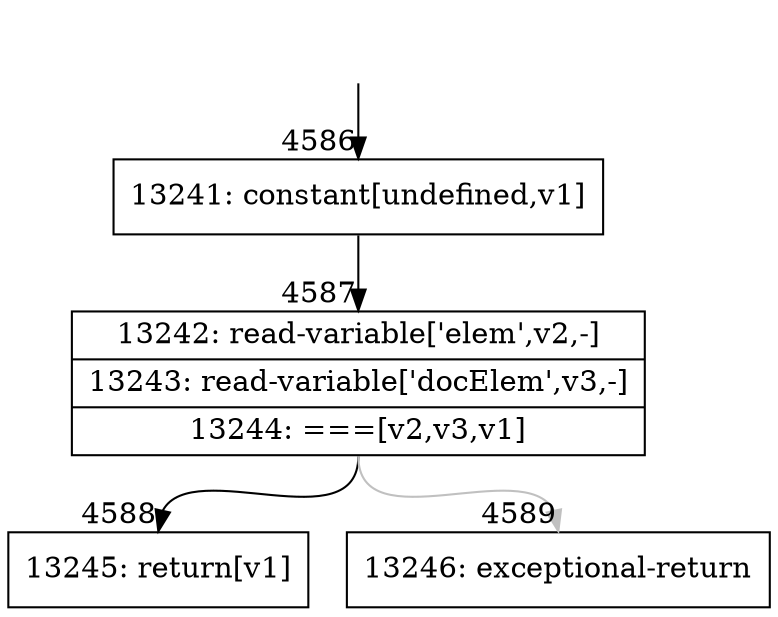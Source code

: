 digraph {
rankdir="TD"
BB_entry299[shape=none,label=""];
BB_entry299 -> BB4586 [tailport=s, headport=n, headlabel="    4586"]
BB4586 [shape=record label="{13241: constant[undefined,v1]}" ] 
BB4586 -> BB4587 [tailport=s, headport=n, headlabel="      4587"]
BB4587 [shape=record label="{13242: read-variable['elem',v2,-]|13243: read-variable['docElem',v3,-]|13244: ===[v2,v3,v1]}" ] 
BB4587 -> BB4588 [tailport=s, headport=n, headlabel="      4588"]
BB4587 -> BB4589 [tailport=s, headport=n, color=gray, headlabel="      4589"]
BB4588 [shape=record label="{13245: return[v1]}" ] 
BB4589 [shape=record label="{13246: exceptional-return}" ] 
}
